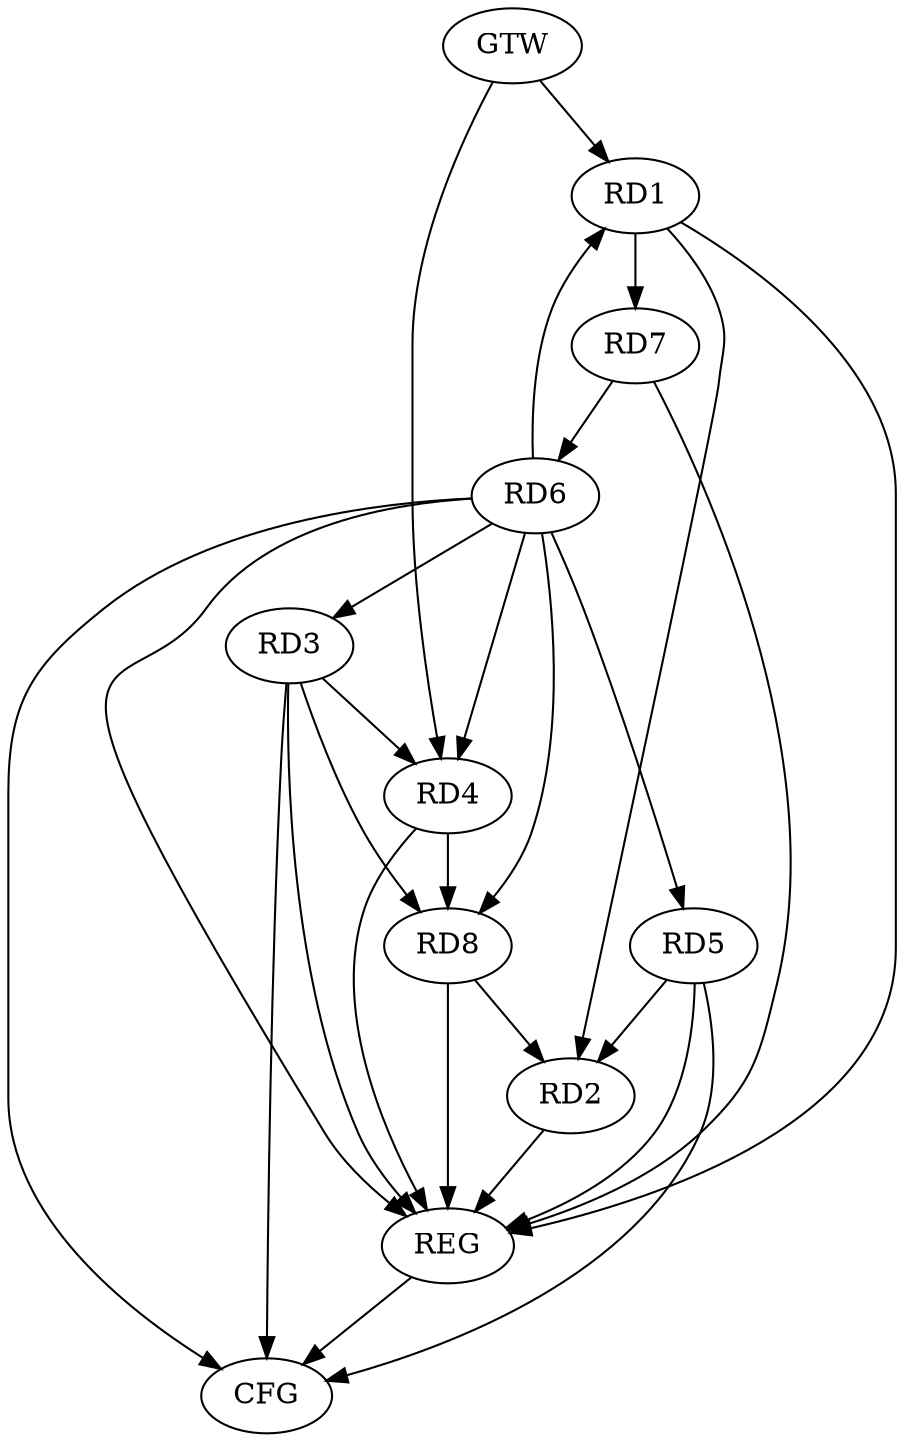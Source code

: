 strict digraph G {
  RD1 [ label="RD1" ];
  RD2 [ label="RD2" ];
  RD3 [ label="RD3" ];
  RD4 [ label="RD4" ];
  RD5 [ label="RD5" ];
  RD6 [ label="RD6" ];
  RD7 [ label="RD7" ];
  RD8 [ label="RD8" ];
  GTW [ label="GTW" ];
  REG [ label="REG" ];
  CFG [ label="CFG" ];
  RD1 -> RD2;
  RD1 -> RD7;
  RD5 -> RD2;
  RD8 -> RD2;
  RD3 -> RD4;
  RD6 -> RD3;
  RD3 -> RD8;
  RD6 -> RD4;
  RD4 -> RD8;
  RD6 -> RD5;
  RD7 -> RD6;
  GTW -> RD1;
  GTW -> RD4;
  RD1 -> REG;
  RD2 -> REG;
  RD3 -> REG;
  RD4 -> REG;
  RD5 -> REG;
  RD6 -> REG;
  RD7 -> REG;
  RD8 -> REG;
  RD5 -> CFG;
  RD3 -> CFG;
  RD6 -> CFG;
  REG -> CFG;
  RD6 -> RD8;
  RD6 -> RD1;
}
